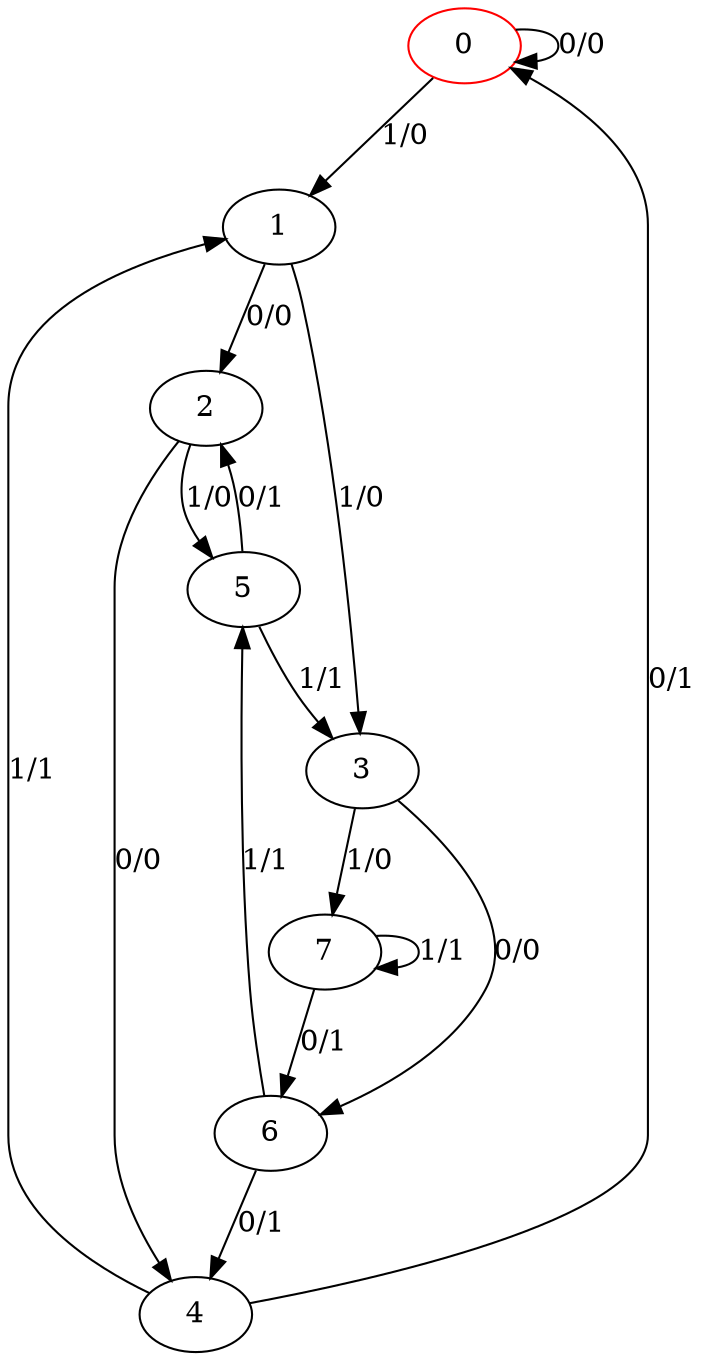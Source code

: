 digraph {
0 [color="red"]
1
2
3
4
5
6
7
0 -> 0 [label="0/0"]
0 -> 1 [label="1/0"]
1 -> 2 [label="0/0"]
1 -> 3 [label="1/0"]
2 -> 4 [label="0/0"]
2 -> 5 [label="1/0"]
3 -> 6 [label="0/0"]
3 -> 7 [label="1/0"]
4 -> 0 [label="0/1"]
4 -> 1 [label="1/1"]
5 -> 2 [label="0/1"]
5 -> 3 [label="1/1"]
6 -> 4 [label="0/1"]
6 -> 5 [label="1/1"]
7 -> 6 [label="0/1"]
7 -> 7 [label="1/1"]
}
